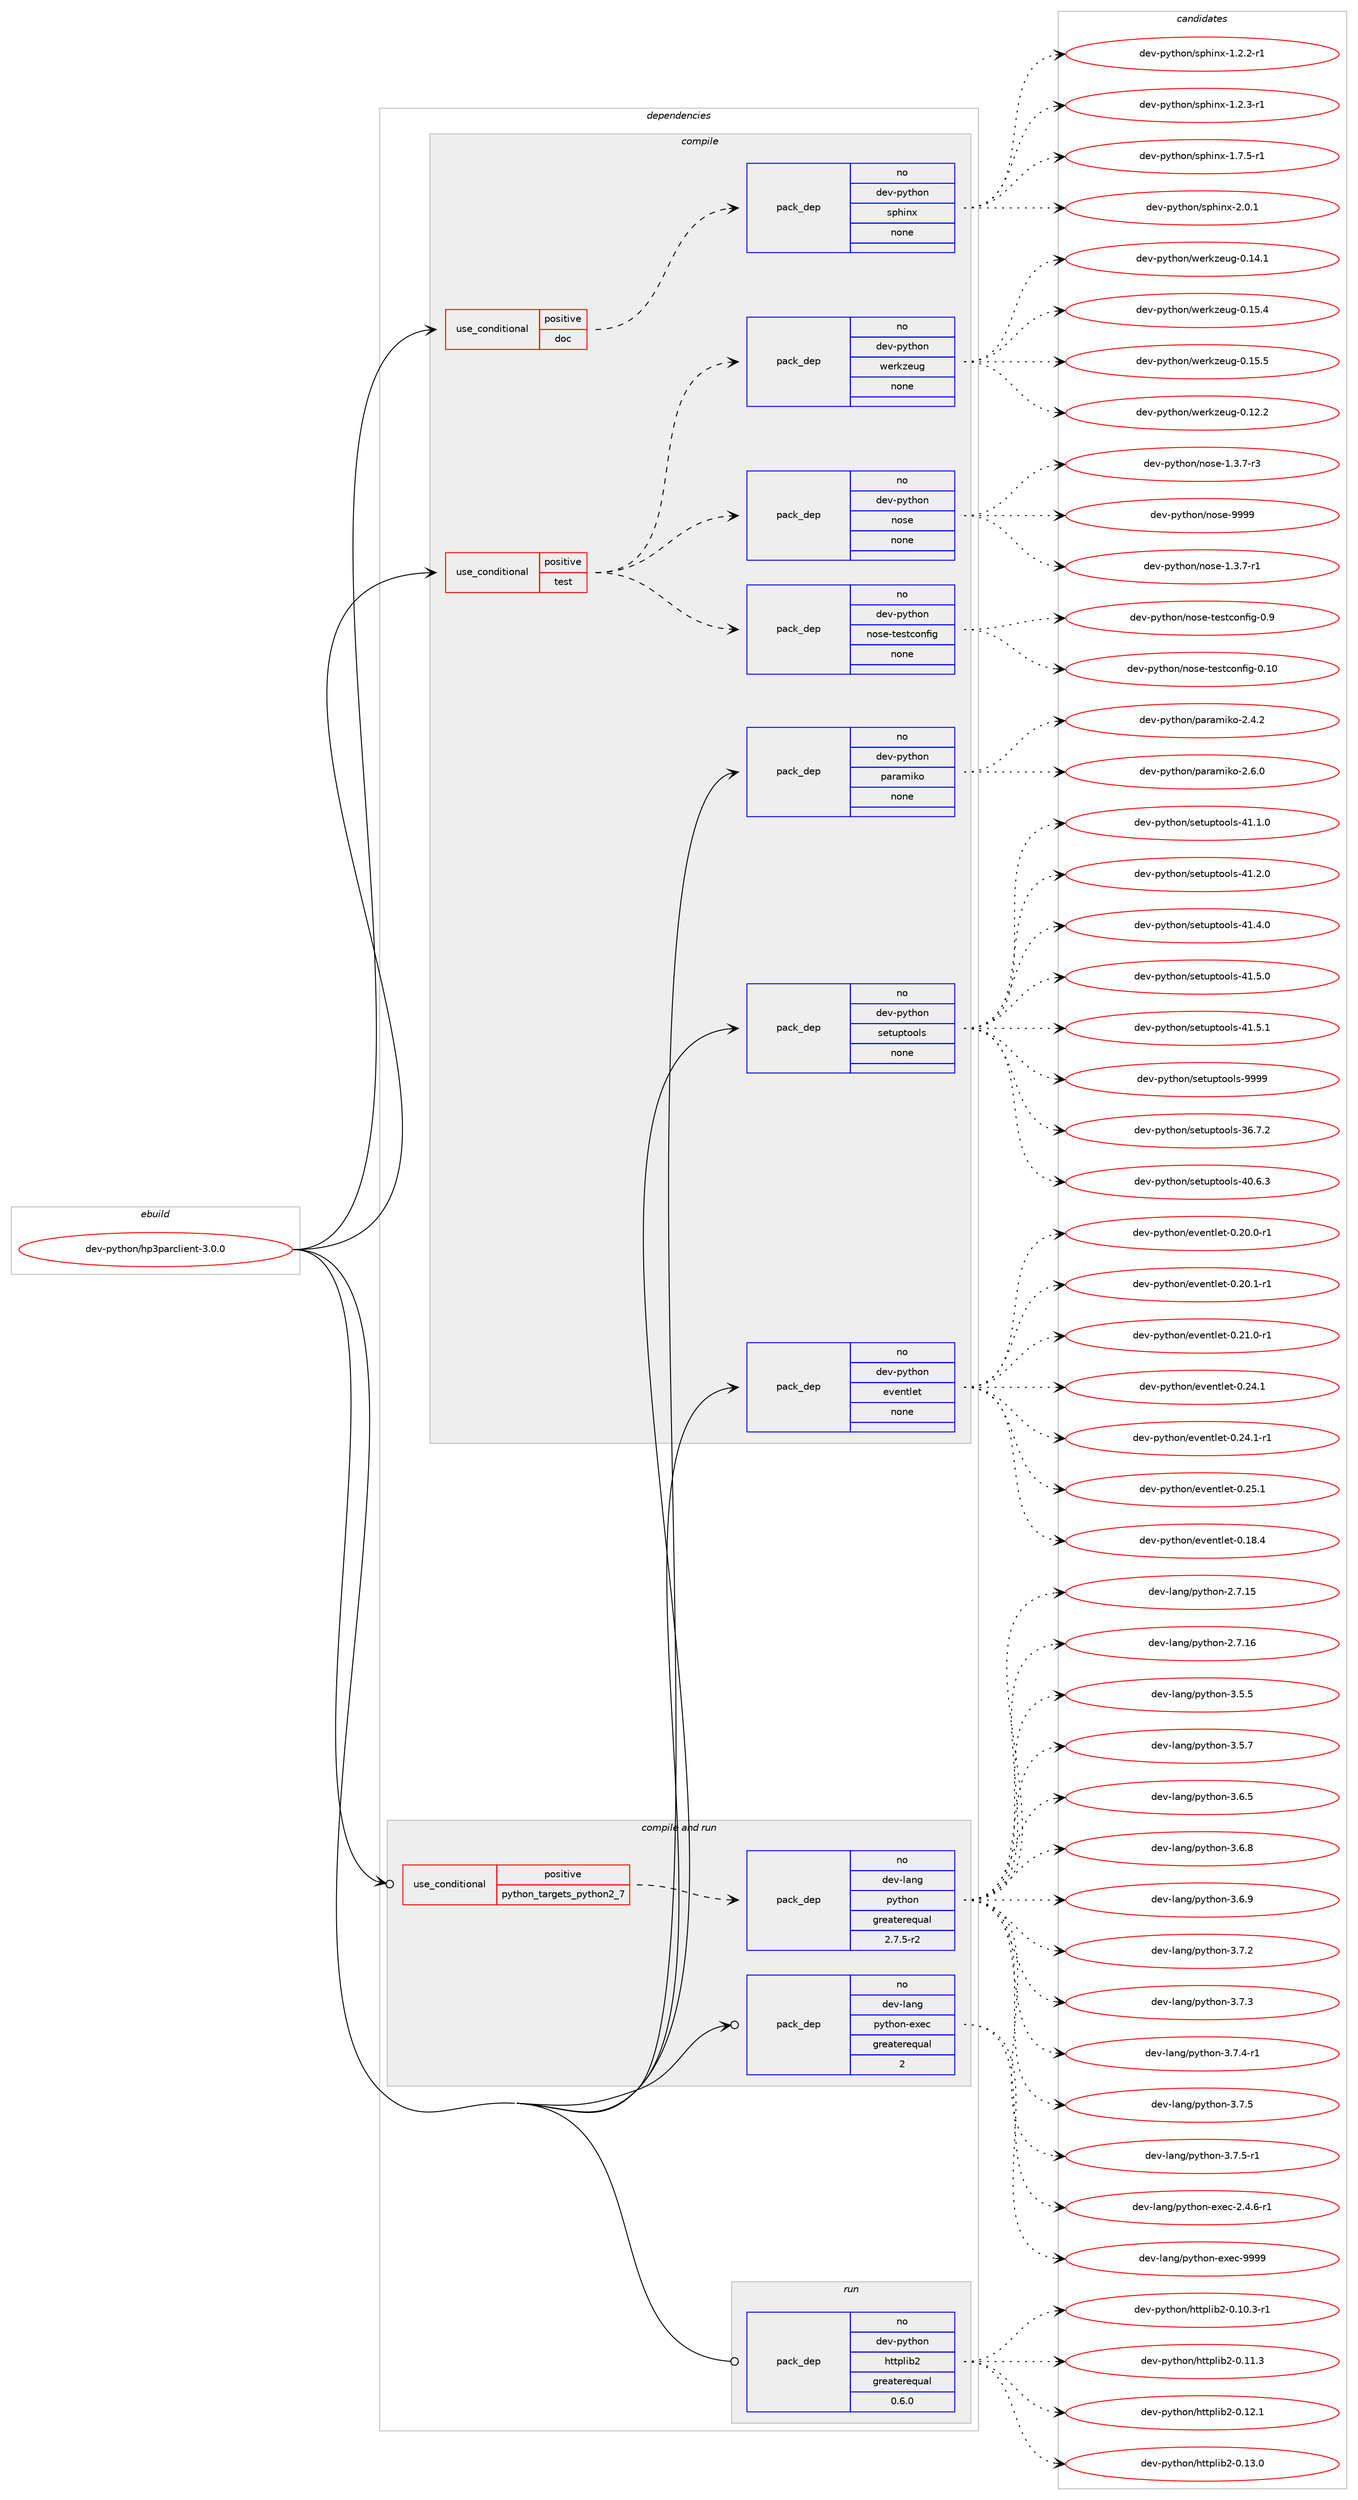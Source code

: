 digraph prolog {

# *************
# Graph options
# *************

newrank=true;
concentrate=true;
compound=true;
graph [rankdir=LR,fontname=Helvetica,fontsize=10,ranksep=1.5];#, ranksep=2.5, nodesep=0.2];
edge  [arrowhead=vee];
node  [fontname=Helvetica,fontsize=10];

# **********
# The ebuild
# **********

subgraph cluster_leftcol {
color=gray;
rank=same;
label=<<i>ebuild</i>>;
id [label="dev-python/hp3parclient-3.0.0", color=red, width=4, href="../dev-python/hp3parclient-3.0.0.svg"];
}

# ****************
# The dependencies
# ****************

subgraph cluster_midcol {
color=gray;
label=<<i>dependencies</i>>;
subgraph cluster_compile {
fillcolor="#eeeeee";
style=filled;
label=<<i>compile</i>>;
subgraph cond140483 {
dependency608429 [label=<<TABLE BORDER="0" CELLBORDER="1" CELLSPACING="0" CELLPADDING="4"><TR><TD ROWSPAN="3" CELLPADDING="10">use_conditional</TD></TR><TR><TD>positive</TD></TR><TR><TD>doc</TD></TR></TABLE>>, shape=none, color=red];
subgraph pack456147 {
dependency608430 [label=<<TABLE BORDER="0" CELLBORDER="1" CELLSPACING="0" CELLPADDING="4" WIDTH="220"><TR><TD ROWSPAN="6" CELLPADDING="30">pack_dep</TD></TR><TR><TD WIDTH="110">no</TD></TR><TR><TD>dev-python</TD></TR><TR><TD>sphinx</TD></TR><TR><TD>none</TD></TR><TR><TD></TD></TR></TABLE>>, shape=none, color=blue];
}
dependency608429:e -> dependency608430:w [weight=20,style="dashed",arrowhead="vee"];
}
id:e -> dependency608429:w [weight=20,style="solid",arrowhead="vee"];
subgraph cond140484 {
dependency608431 [label=<<TABLE BORDER="0" CELLBORDER="1" CELLSPACING="0" CELLPADDING="4"><TR><TD ROWSPAN="3" CELLPADDING="10">use_conditional</TD></TR><TR><TD>positive</TD></TR><TR><TD>test</TD></TR></TABLE>>, shape=none, color=red];
subgraph pack456148 {
dependency608432 [label=<<TABLE BORDER="0" CELLBORDER="1" CELLSPACING="0" CELLPADDING="4" WIDTH="220"><TR><TD ROWSPAN="6" CELLPADDING="30">pack_dep</TD></TR><TR><TD WIDTH="110">no</TD></TR><TR><TD>dev-python</TD></TR><TR><TD>werkzeug</TD></TR><TR><TD>none</TD></TR><TR><TD></TD></TR></TABLE>>, shape=none, color=blue];
}
dependency608431:e -> dependency608432:w [weight=20,style="dashed",arrowhead="vee"];
subgraph pack456149 {
dependency608433 [label=<<TABLE BORDER="0" CELLBORDER="1" CELLSPACING="0" CELLPADDING="4" WIDTH="220"><TR><TD ROWSPAN="6" CELLPADDING="30">pack_dep</TD></TR><TR><TD WIDTH="110">no</TD></TR><TR><TD>dev-python</TD></TR><TR><TD>nose-testconfig</TD></TR><TR><TD>none</TD></TR><TR><TD></TD></TR></TABLE>>, shape=none, color=blue];
}
dependency608431:e -> dependency608433:w [weight=20,style="dashed",arrowhead="vee"];
subgraph pack456150 {
dependency608434 [label=<<TABLE BORDER="0" CELLBORDER="1" CELLSPACING="0" CELLPADDING="4" WIDTH="220"><TR><TD ROWSPAN="6" CELLPADDING="30">pack_dep</TD></TR><TR><TD WIDTH="110">no</TD></TR><TR><TD>dev-python</TD></TR><TR><TD>nose</TD></TR><TR><TD>none</TD></TR><TR><TD></TD></TR></TABLE>>, shape=none, color=blue];
}
dependency608431:e -> dependency608434:w [weight=20,style="dashed",arrowhead="vee"];
}
id:e -> dependency608431:w [weight=20,style="solid",arrowhead="vee"];
subgraph pack456151 {
dependency608435 [label=<<TABLE BORDER="0" CELLBORDER="1" CELLSPACING="0" CELLPADDING="4" WIDTH="220"><TR><TD ROWSPAN="6" CELLPADDING="30">pack_dep</TD></TR><TR><TD WIDTH="110">no</TD></TR><TR><TD>dev-python</TD></TR><TR><TD>eventlet</TD></TR><TR><TD>none</TD></TR><TR><TD></TD></TR></TABLE>>, shape=none, color=blue];
}
id:e -> dependency608435:w [weight=20,style="solid",arrowhead="vee"];
subgraph pack456152 {
dependency608436 [label=<<TABLE BORDER="0" CELLBORDER="1" CELLSPACING="0" CELLPADDING="4" WIDTH="220"><TR><TD ROWSPAN="6" CELLPADDING="30">pack_dep</TD></TR><TR><TD WIDTH="110">no</TD></TR><TR><TD>dev-python</TD></TR><TR><TD>paramiko</TD></TR><TR><TD>none</TD></TR><TR><TD></TD></TR></TABLE>>, shape=none, color=blue];
}
id:e -> dependency608436:w [weight=20,style="solid",arrowhead="vee"];
subgraph pack456153 {
dependency608437 [label=<<TABLE BORDER="0" CELLBORDER="1" CELLSPACING="0" CELLPADDING="4" WIDTH="220"><TR><TD ROWSPAN="6" CELLPADDING="30">pack_dep</TD></TR><TR><TD WIDTH="110">no</TD></TR><TR><TD>dev-python</TD></TR><TR><TD>setuptools</TD></TR><TR><TD>none</TD></TR><TR><TD></TD></TR></TABLE>>, shape=none, color=blue];
}
id:e -> dependency608437:w [weight=20,style="solid",arrowhead="vee"];
}
subgraph cluster_compileandrun {
fillcolor="#eeeeee";
style=filled;
label=<<i>compile and run</i>>;
subgraph cond140485 {
dependency608438 [label=<<TABLE BORDER="0" CELLBORDER="1" CELLSPACING="0" CELLPADDING="4"><TR><TD ROWSPAN="3" CELLPADDING="10">use_conditional</TD></TR><TR><TD>positive</TD></TR><TR><TD>python_targets_python2_7</TD></TR></TABLE>>, shape=none, color=red];
subgraph pack456154 {
dependency608439 [label=<<TABLE BORDER="0" CELLBORDER="1" CELLSPACING="0" CELLPADDING="4" WIDTH="220"><TR><TD ROWSPAN="6" CELLPADDING="30">pack_dep</TD></TR><TR><TD WIDTH="110">no</TD></TR><TR><TD>dev-lang</TD></TR><TR><TD>python</TD></TR><TR><TD>greaterequal</TD></TR><TR><TD>2.7.5-r2</TD></TR></TABLE>>, shape=none, color=blue];
}
dependency608438:e -> dependency608439:w [weight=20,style="dashed",arrowhead="vee"];
}
id:e -> dependency608438:w [weight=20,style="solid",arrowhead="odotvee"];
subgraph pack456155 {
dependency608440 [label=<<TABLE BORDER="0" CELLBORDER="1" CELLSPACING="0" CELLPADDING="4" WIDTH="220"><TR><TD ROWSPAN="6" CELLPADDING="30">pack_dep</TD></TR><TR><TD WIDTH="110">no</TD></TR><TR><TD>dev-lang</TD></TR><TR><TD>python-exec</TD></TR><TR><TD>greaterequal</TD></TR><TR><TD>2</TD></TR></TABLE>>, shape=none, color=blue];
}
id:e -> dependency608440:w [weight=20,style="solid",arrowhead="odotvee"];
}
subgraph cluster_run {
fillcolor="#eeeeee";
style=filled;
label=<<i>run</i>>;
subgraph pack456156 {
dependency608441 [label=<<TABLE BORDER="0" CELLBORDER="1" CELLSPACING="0" CELLPADDING="4" WIDTH="220"><TR><TD ROWSPAN="6" CELLPADDING="30">pack_dep</TD></TR><TR><TD WIDTH="110">no</TD></TR><TR><TD>dev-python</TD></TR><TR><TD>httplib2</TD></TR><TR><TD>greaterequal</TD></TR><TR><TD>0.6.0</TD></TR></TABLE>>, shape=none, color=blue];
}
id:e -> dependency608441:w [weight=20,style="solid",arrowhead="odot"];
}
}

# **************
# The candidates
# **************

subgraph cluster_choices {
rank=same;
color=gray;
label=<<i>candidates</i>>;

subgraph choice456147 {
color=black;
nodesep=1;
choice10010111845112121116104111110471151121041051101204549465046504511449 [label="dev-python/sphinx-1.2.2-r1", color=red, width=4,href="../dev-python/sphinx-1.2.2-r1.svg"];
choice10010111845112121116104111110471151121041051101204549465046514511449 [label="dev-python/sphinx-1.2.3-r1", color=red, width=4,href="../dev-python/sphinx-1.2.3-r1.svg"];
choice10010111845112121116104111110471151121041051101204549465546534511449 [label="dev-python/sphinx-1.7.5-r1", color=red, width=4,href="../dev-python/sphinx-1.7.5-r1.svg"];
choice1001011184511212111610411111047115112104105110120455046484649 [label="dev-python/sphinx-2.0.1", color=red, width=4,href="../dev-python/sphinx-2.0.1.svg"];
dependency608430:e -> choice10010111845112121116104111110471151121041051101204549465046504511449:w [style=dotted,weight="100"];
dependency608430:e -> choice10010111845112121116104111110471151121041051101204549465046514511449:w [style=dotted,weight="100"];
dependency608430:e -> choice10010111845112121116104111110471151121041051101204549465546534511449:w [style=dotted,weight="100"];
dependency608430:e -> choice1001011184511212111610411111047115112104105110120455046484649:w [style=dotted,weight="100"];
}
subgraph choice456148 {
color=black;
nodesep=1;
choice100101118451121211161041111104711910111410712210111710345484649504650 [label="dev-python/werkzeug-0.12.2", color=red, width=4,href="../dev-python/werkzeug-0.12.2.svg"];
choice100101118451121211161041111104711910111410712210111710345484649524649 [label="dev-python/werkzeug-0.14.1", color=red, width=4,href="../dev-python/werkzeug-0.14.1.svg"];
choice100101118451121211161041111104711910111410712210111710345484649534652 [label="dev-python/werkzeug-0.15.4", color=red, width=4,href="../dev-python/werkzeug-0.15.4.svg"];
choice100101118451121211161041111104711910111410712210111710345484649534653 [label="dev-python/werkzeug-0.15.5", color=red, width=4,href="../dev-python/werkzeug-0.15.5.svg"];
dependency608432:e -> choice100101118451121211161041111104711910111410712210111710345484649504650:w [style=dotted,weight="100"];
dependency608432:e -> choice100101118451121211161041111104711910111410712210111710345484649524649:w [style=dotted,weight="100"];
dependency608432:e -> choice100101118451121211161041111104711910111410712210111710345484649534652:w [style=dotted,weight="100"];
dependency608432:e -> choice100101118451121211161041111104711910111410712210111710345484649534653:w [style=dotted,weight="100"];
}
subgraph choice456149 {
color=black;
nodesep=1;
choice100101118451121211161041111104711011111510145116101115116991111101021051034548464948 [label="dev-python/nose-testconfig-0.10", color=red, width=4,href="../dev-python/nose-testconfig-0.10.svg"];
choice1001011184511212111610411111047110111115101451161011151169911111010210510345484657 [label="dev-python/nose-testconfig-0.9", color=red, width=4,href="../dev-python/nose-testconfig-0.9.svg"];
dependency608433:e -> choice100101118451121211161041111104711011111510145116101115116991111101021051034548464948:w [style=dotted,weight="100"];
dependency608433:e -> choice1001011184511212111610411111047110111115101451161011151169911111010210510345484657:w [style=dotted,weight="100"];
}
subgraph choice456150 {
color=black;
nodesep=1;
choice10010111845112121116104111110471101111151014549465146554511449 [label="dev-python/nose-1.3.7-r1", color=red, width=4,href="../dev-python/nose-1.3.7-r1.svg"];
choice10010111845112121116104111110471101111151014549465146554511451 [label="dev-python/nose-1.3.7-r3", color=red, width=4,href="../dev-python/nose-1.3.7-r3.svg"];
choice10010111845112121116104111110471101111151014557575757 [label="dev-python/nose-9999", color=red, width=4,href="../dev-python/nose-9999.svg"];
dependency608434:e -> choice10010111845112121116104111110471101111151014549465146554511449:w [style=dotted,weight="100"];
dependency608434:e -> choice10010111845112121116104111110471101111151014549465146554511451:w [style=dotted,weight="100"];
dependency608434:e -> choice10010111845112121116104111110471101111151014557575757:w [style=dotted,weight="100"];
}
subgraph choice456151 {
color=black;
nodesep=1;
choice100101118451121211161041111104710111810111011610810111645484649564652 [label="dev-python/eventlet-0.18.4", color=red, width=4,href="../dev-python/eventlet-0.18.4.svg"];
choice1001011184511212111610411111047101118101110116108101116454846504846484511449 [label="dev-python/eventlet-0.20.0-r1", color=red, width=4,href="../dev-python/eventlet-0.20.0-r1.svg"];
choice1001011184511212111610411111047101118101110116108101116454846504846494511449 [label="dev-python/eventlet-0.20.1-r1", color=red, width=4,href="../dev-python/eventlet-0.20.1-r1.svg"];
choice1001011184511212111610411111047101118101110116108101116454846504946484511449 [label="dev-python/eventlet-0.21.0-r1", color=red, width=4,href="../dev-python/eventlet-0.21.0-r1.svg"];
choice100101118451121211161041111104710111810111011610810111645484650524649 [label="dev-python/eventlet-0.24.1", color=red, width=4,href="../dev-python/eventlet-0.24.1.svg"];
choice1001011184511212111610411111047101118101110116108101116454846505246494511449 [label="dev-python/eventlet-0.24.1-r1", color=red, width=4,href="../dev-python/eventlet-0.24.1-r1.svg"];
choice100101118451121211161041111104710111810111011610810111645484650534649 [label="dev-python/eventlet-0.25.1", color=red, width=4,href="../dev-python/eventlet-0.25.1.svg"];
dependency608435:e -> choice100101118451121211161041111104710111810111011610810111645484649564652:w [style=dotted,weight="100"];
dependency608435:e -> choice1001011184511212111610411111047101118101110116108101116454846504846484511449:w [style=dotted,weight="100"];
dependency608435:e -> choice1001011184511212111610411111047101118101110116108101116454846504846494511449:w [style=dotted,weight="100"];
dependency608435:e -> choice1001011184511212111610411111047101118101110116108101116454846504946484511449:w [style=dotted,weight="100"];
dependency608435:e -> choice100101118451121211161041111104710111810111011610810111645484650524649:w [style=dotted,weight="100"];
dependency608435:e -> choice1001011184511212111610411111047101118101110116108101116454846505246494511449:w [style=dotted,weight="100"];
dependency608435:e -> choice100101118451121211161041111104710111810111011610810111645484650534649:w [style=dotted,weight="100"];
}
subgraph choice456152 {
color=black;
nodesep=1;
choice10010111845112121116104111110471129711497109105107111455046524650 [label="dev-python/paramiko-2.4.2", color=red, width=4,href="../dev-python/paramiko-2.4.2.svg"];
choice10010111845112121116104111110471129711497109105107111455046544648 [label="dev-python/paramiko-2.6.0", color=red, width=4,href="../dev-python/paramiko-2.6.0.svg"];
dependency608436:e -> choice10010111845112121116104111110471129711497109105107111455046524650:w [style=dotted,weight="100"];
dependency608436:e -> choice10010111845112121116104111110471129711497109105107111455046544648:w [style=dotted,weight="100"];
}
subgraph choice456153 {
color=black;
nodesep=1;
choice100101118451121211161041111104711510111611711211611111110811545515446554650 [label="dev-python/setuptools-36.7.2", color=red, width=4,href="../dev-python/setuptools-36.7.2.svg"];
choice100101118451121211161041111104711510111611711211611111110811545524846544651 [label="dev-python/setuptools-40.6.3", color=red, width=4,href="../dev-python/setuptools-40.6.3.svg"];
choice100101118451121211161041111104711510111611711211611111110811545524946494648 [label="dev-python/setuptools-41.1.0", color=red, width=4,href="../dev-python/setuptools-41.1.0.svg"];
choice100101118451121211161041111104711510111611711211611111110811545524946504648 [label="dev-python/setuptools-41.2.0", color=red, width=4,href="../dev-python/setuptools-41.2.0.svg"];
choice100101118451121211161041111104711510111611711211611111110811545524946524648 [label="dev-python/setuptools-41.4.0", color=red, width=4,href="../dev-python/setuptools-41.4.0.svg"];
choice100101118451121211161041111104711510111611711211611111110811545524946534648 [label="dev-python/setuptools-41.5.0", color=red, width=4,href="../dev-python/setuptools-41.5.0.svg"];
choice100101118451121211161041111104711510111611711211611111110811545524946534649 [label="dev-python/setuptools-41.5.1", color=red, width=4,href="../dev-python/setuptools-41.5.1.svg"];
choice10010111845112121116104111110471151011161171121161111111081154557575757 [label="dev-python/setuptools-9999", color=red, width=4,href="../dev-python/setuptools-9999.svg"];
dependency608437:e -> choice100101118451121211161041111104711510111611711211611111110811545515446554650:w [style=dotted,weight="100"];
dependency608437:e -> choice100101118451121211161041111104711510111611711211611111110811545524846544651:w [style=dotted,weight="100"];
dependency608437:e -> choice100101118451121211161041111104711510111611711211611111110811545524946494648:w [style=dotted,weight="100"];
dependency608437:e -> choice100101118451121211161041111104711510111611711211611111110811545524946504648:w [style=dotted,weight="100"];
dependency608437:e -> choice100101118451121211161041111104711510111611711211611111110811545524946524648:w [style=dotted,weight="100"];
dependency608437:e -> choice100101118451121211161041111104711510111611711211611111110811545524946534648:w [style=dotted,weight="100"];
dependency608437:e -> choice100101118451121211161041111104711510111611711211611111110811545524946534649:w [style=dotted,weight="100"];
dependency608437:e -> choice10010111845112121116104111110471151011161171121161111111081154557575757:w [style=dotted,weight="100"];
}
subgraph choice456154 {
color=black;
nodesep=1;
choice10010111845108971101034711212111610411111045504655464953 [label="dev-lang/python-2.7.15", color=red, width=4,href="../dev-lang/python-2.7.15.svg"];
choice10010111845108971101034711212111610411111045504655464954 [label="dev-lang/python-2.7.16", color=red, width=4,href="../dev-lang/python-2.7.16.svg"];
choice100101118451089711010347112121116104111110455146534653 [label="dev-lang/python-3.5.5", color=red, width=4,href="../dev-lang/python-3.5.5.svg"];
choice100101118451089711010347112121116104111110455146534655 [label="dev-lang/python-3.5.7", color=red, width=4,href="../dev-lang/python-3.5.7.svg"];
choice100101118451089711010347112121116104111110455146544653 [label="dev-lang/python-3.6.5", color=red, width=4,href="../dev-lang/python-3.6.5.svg"];
choice100101118451089711010347112121116104111110455146544656 [label="dev-lang/python-3.6.8", color=red, width=4,href="../dev-lang/python-3.6.8.svg"];
choice100101118451089711010347112121116104111110455146544657 [label="dev-lang/python-3.6.9", color=red, width=4,href="../dev-lang/python-3.6.9.svg"];
choice100101118451089711010347112121116104111110455146554650 [label="dev-lang/python-3.7.2", color=red, width=4,href="../dev-lang/python-3.7.2.svg"];
choice100101118451089711010347112121116104111110455146554651 [label="dev-lang/python-3.7.3", color=red, width=4,href="../dev-lang/python-3.7.3.svg"];
choice1001011184510897110103471121211161041111104551465546524511449 [label="dev-lang/python-3.7.4-r1", color=red, width=4,href="../dev-lang/python-3.7.4-r1.svg"];
choice100101118451089711010347112121116104111110455146554653 [label="dev-lang/python-3.7.5", color=red, width=4,href="../dev-lang/python-3.7.5.svg"];
choice1001011184510897110103471121211161041111104551465546534511449 [label="dev-lang/python-3.7.5-r1", color=red, width=4,href="../dev-lang/python-3.7.5-r1.svg"];
dependency608439:e -> choice10010111845108971101034711212111610411111045504655464953:w [style=dotted,weight="100"];
dependency608439:e -> choice10010111845108971101034711212111610411111045504655464954:w [style=dotted,weight="100"];
dependency608439:e -> choice100101118451089711010347112121116104111110455146534653:w [style=dotted,weight="100"];
dependency608439:e -> choice100101118451089711010347112121116104111110455146534655:w [style=dotted,weight="100"];
dependency608439:e -> choice100101118451089711010347112121116104111110455146544653:w [style=dotted,weight="100"];
dependency608439:e -> choice100101118451089711010347112121116104111110455146544656:w [style=dotted,weight="100"];
dependency608439:e -> choice100101118451089711010347112121116104111110455146544657:w [style=dotted,weight="100"];
dependency608439:e -> choice100101118451089711010347112121116104111110455146554650:w [style=dotted,weight="100"];
dependency608439:e -> choice100101118451089711010347112121116104111110455146554651:w [style=dotted,weight="100"];
dependency608439:e -> choice1001011184510897110103471121211161041111104551465546524511449:w [style=dotted,weight="100"];
dependency608439:e -> choice100101118451089711010347112121116104111110455146554653:w [style=dotted,weight="100"];
dependency608439:e -> choice1001011184510897110103471121211161041111104551465546534511449:w [style=dotted,weight="100"];
}
subgraph choice456155 {
color=black;
nodesep=1;
choice10010111845108971101034711212111610411111045101120101994550465246544511449 [label="dev-lang/python-exec-2.4.6-r1", color=red, width=4,href="../dev-lang/python-exec-2.4.6-r1.svg"];
choice10010111845108971101034711212111610411111045101120101994557575757 [label="dev-lang/python-exec-9999", color=red, width=4,href="../dev-lang/python-exec-9999.svg"];
dependency608440:e -> choice10010111845108971101034711212111610411111045101120101994550465246544511449:w [style=dotted,weight="100"];
dependency608440:e -> choice10010111845108971101034711212111610411111045101120101994557575757:w [style=dotted,weight="100"];
}
subgraph choice456156 {
color=black;
nodesep=1;
choice10010111845112121116104111110471041161161121081059850454846494846514511449 [label="dev-python/httplib2-0.10.3-r1", color=red, width=4,href="../dev-python/httplib2-0.10.3-r1.svg"];
choice1001011184511212111610411111047104116116112108105985045484649494651 [label="dev-python/httplib2-0.11.3", color=red, width=4,href="../dev-python/httplib2-0.11.3.svg"];
choice1001011184511212111610411111047104116116112108105985045484649504649 [label="dev-python/httplib2-0.12.1", color=red, width=4,href="../dev-python/httplib2-0.12.1.svg"];
choice1001011184511212111610411111047104116116112108105985045484649514648 [label="dev-python/httplib2-0.13.0", color=red, width=4,href="../dev-python/httplib2-0.13.0.svg"];
dependency608441:e -> choice10010111845112121116104111110471041161161121081059850454846494846514511449:w [style=dotted,weight="100"];
dependency608441:e -> choice1001011184511212111610411111047104116116112108105985045484649494651:w [style=dotted,weight="100"];
dependency608441:e -> choice1001011184511212111610411111047104116116112108105985045484649504649:w [style=dotted,weight="100"];
dependency608441:e -> choice1001011184511212111610411111047104116116112108105985045484649514648:w [style=dotted,weight="100"];
}
}

}

